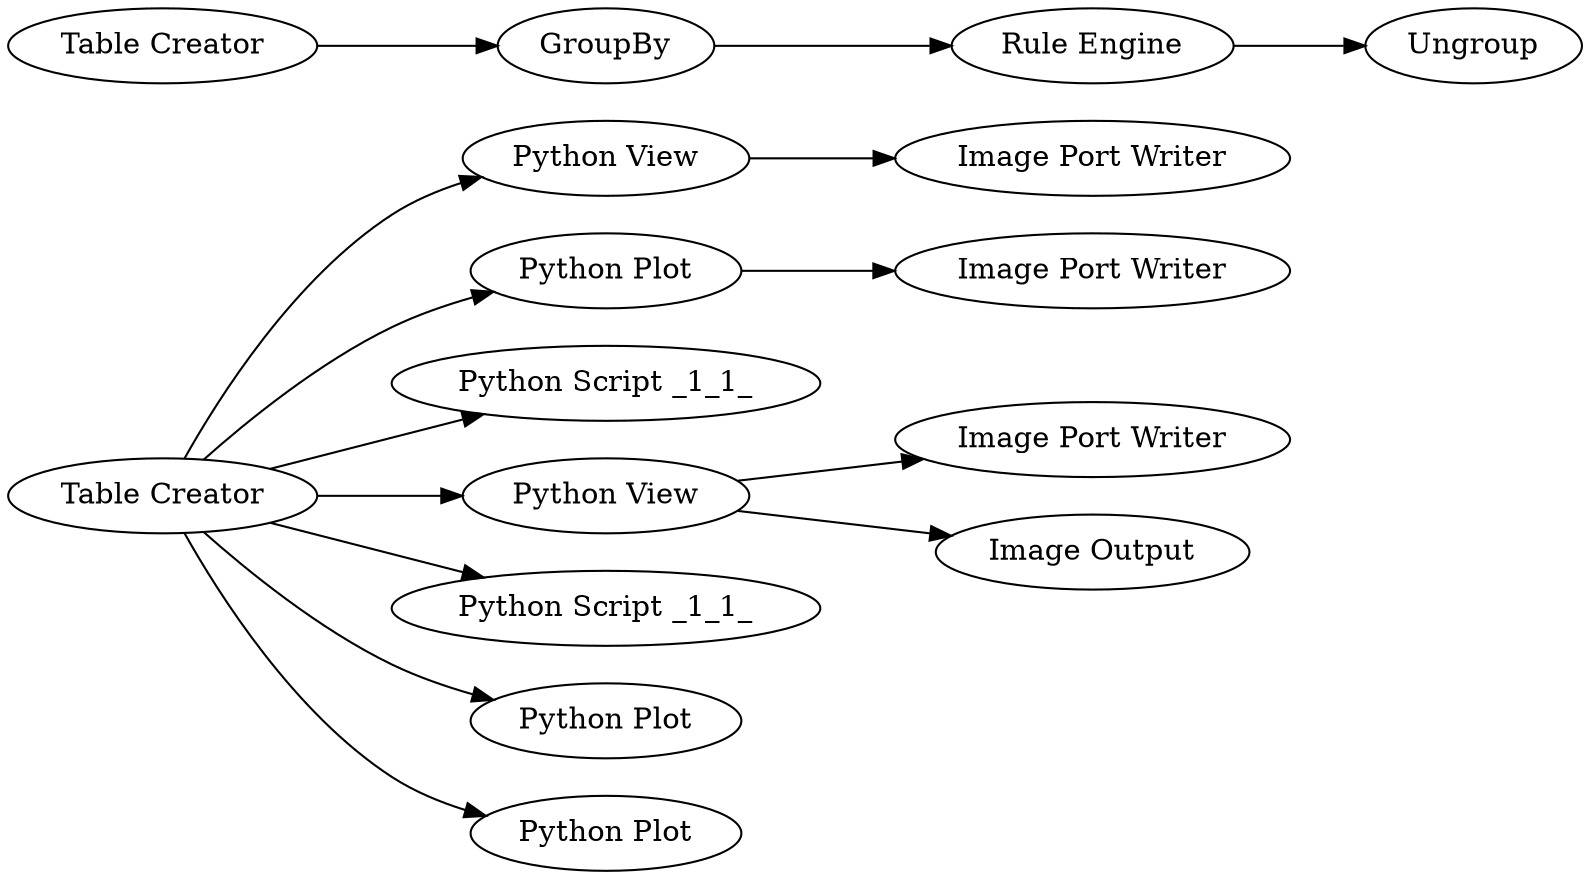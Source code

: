digraph {
	1 [label="Table Creator"]
	4 [label="Image Port Writer"]
	5 [label="Python View"]
	6 [label="Python Plot"]
	7 [label="Image Port Writer"]
	9 [label="Python Script _1_1_"]
	11 [label="Python View"]
	12 [label="Table Creator"]
	13 [label=GroupBy]
	14 [label="Rule Engine"]
	15 [label=Ungroup]
	16 [label="Python Script _1_1_"]
	17 [label="Python Plot"]
	18 [label="Image Port Writer"]
	19 [label="Python Plot"]
	20 [label="Image Output"]
	1 -> 5
	1 -> 6
	1 -> 9
	1 -> 11
	1 -> 17
	1 -> 16
	1 -> 19
	5 -> 4
	6 -> 7
	11 -> 18
	11 -> 20
	12 -> 13
	13 -> 14
	14 -> 15
	rankdir=LR
}

